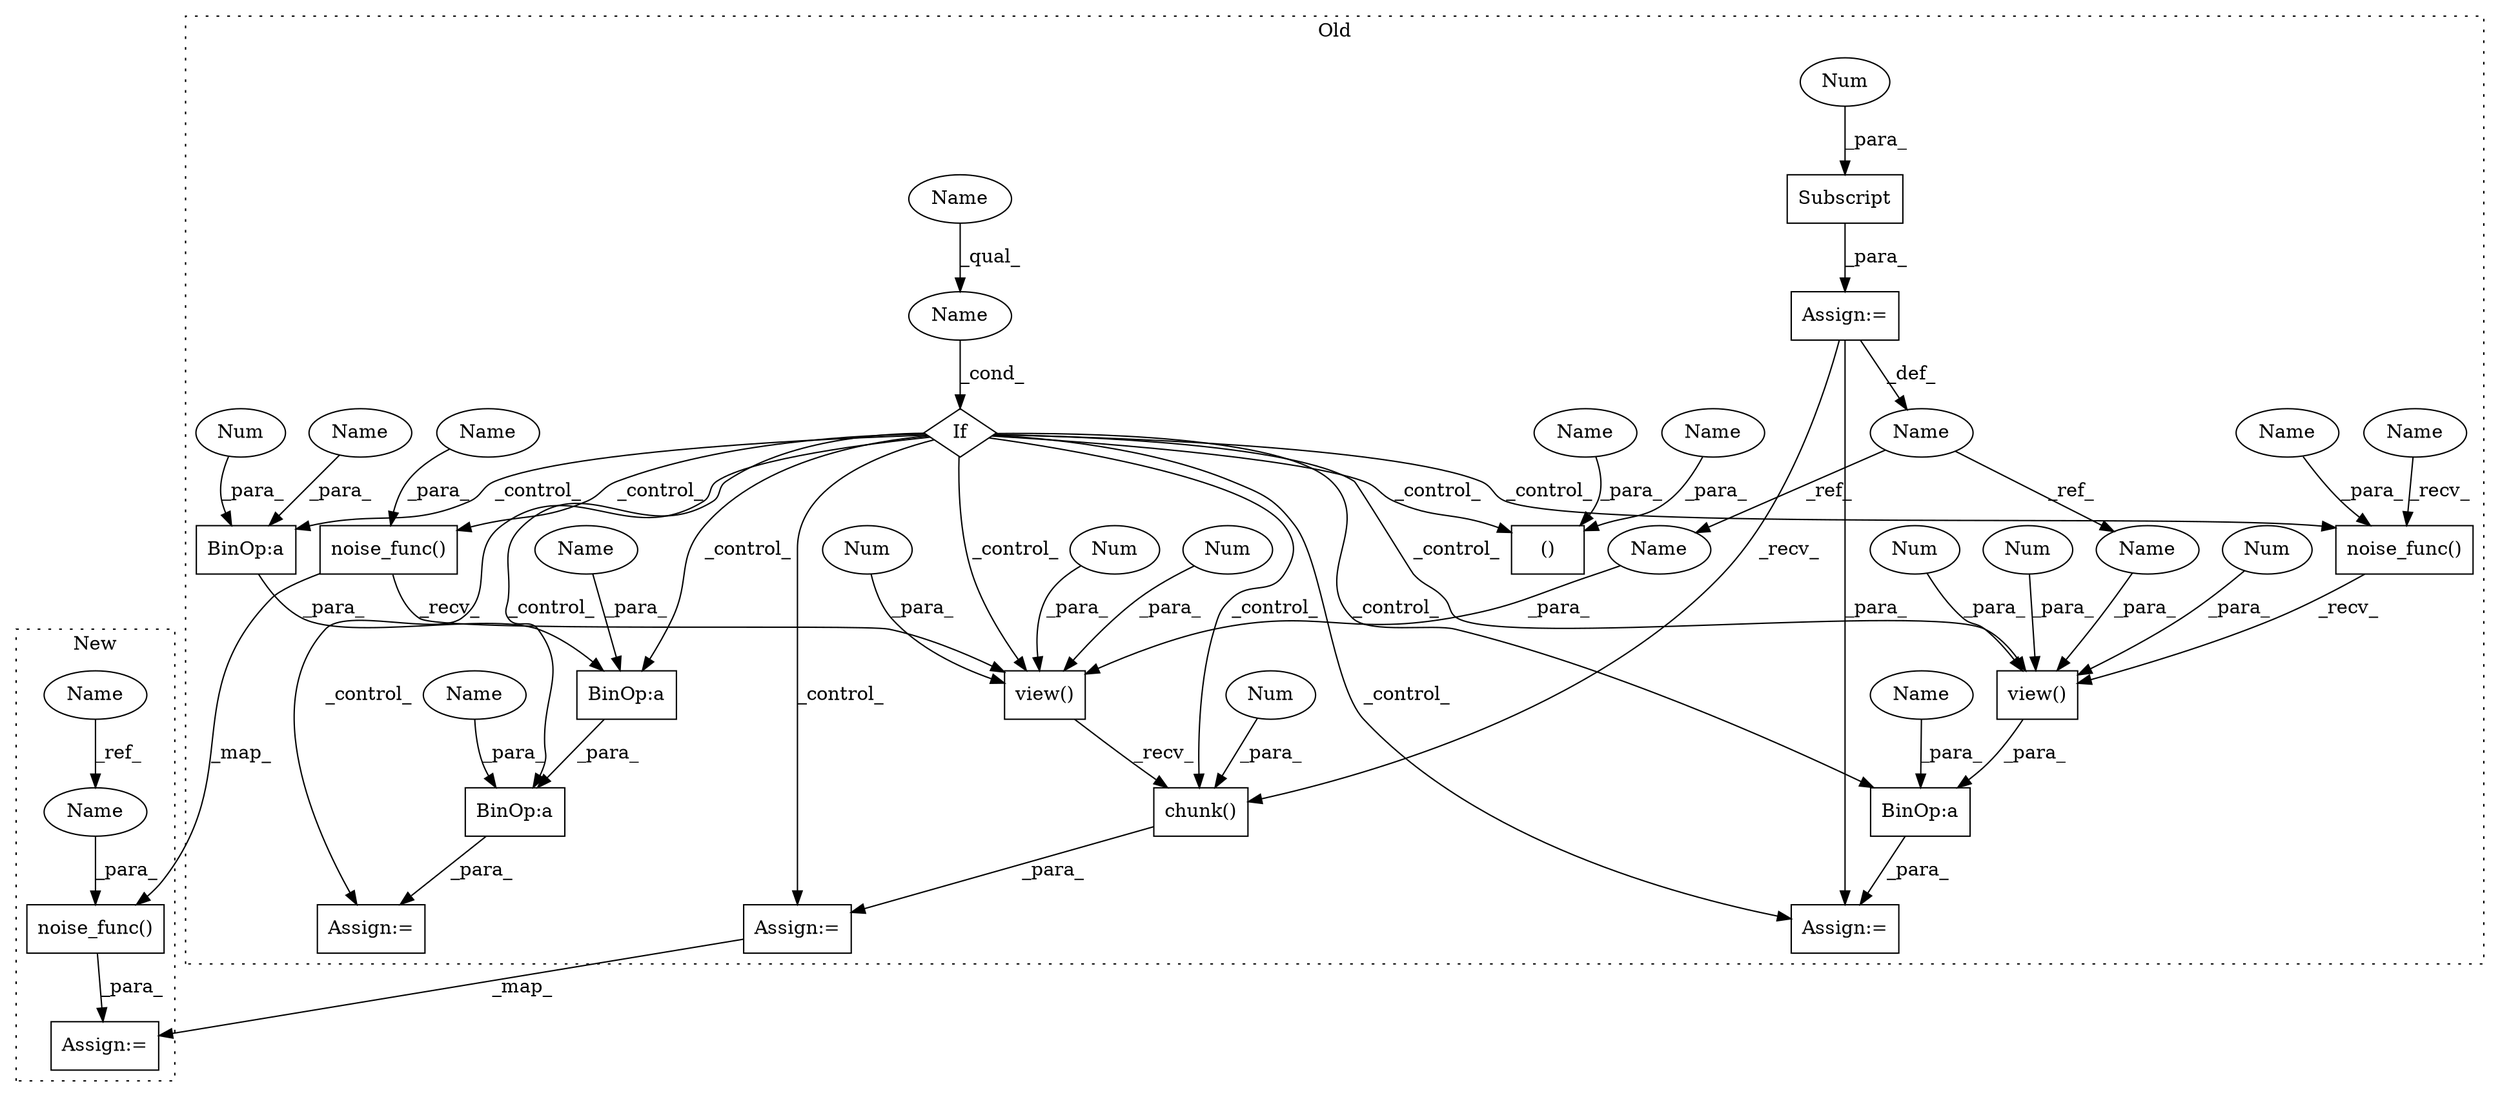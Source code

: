 digraph G {
subgraph cluster0 {
1 [label="noise_func()" a="75" s="3129,3156" l="16,1" shape="box"];
3 [label="If" a="96" s="3077" l="3" shape="diamond"];
4 [label="BinOp:a" a="82" s="3230" l="17" shape="box"];
5 [label="BinOp:a" a="82" s="3240" l="3" shape="box"];
6 [label="BinOp:a" a="82" s="3231" l="3" shape="box"];
7 [label="BinOp:a" a="82" s="3283" l="3" shape="box"];
9 [label="()" a="54" s="3120" l="6" shape="box"];
10 [label="view()" a="75" s="3129,3195" l="51,1" shape="box"];
11 [label="view()" a="75" s="3286,3335" l="34,1" shape="box"];
12 [label="Name" a="87" s="3017" l="5" shape="ellipse"];
13 [label="Name" a="87" s="3080" l="21" shape="ellipse"];
14 [label="chunk()" a="75" s="3129,3204" l="74,8" shape="box"];
15 [label="Num" a="76" s="3327" l="2" shape="ellipse"];
16 [label="Num" a="76" s="3203" l="1" shape="ellipse"];
17 [label="Num" a="76" s="3230" l="1" shape="ellipse"];
18 [label="Num" a="76" s="3194" l="1" shape="ellipse"];
19 [label="Num" a="76" s="3334" l="1" shape="ellipse"];
20 [label="Num" a="76" s="3191" l="1" shape="ellipse"];
21 [label="noise_func()" a="75" s="3286,3313" l="16,1" shape="box"];
22 [label="Num" a="76" s="3331" l="1" shape="ellipse"];
23 [label="Num" a="76" s="3187" l="2" shape="ellipse"];
24 [label="Assign:=" a="68" s="3022" l="3" shape="box"];
25 [label="Subscript" a="63" s="3025,0" l="13,0" shape="box"];
26 [label="Num" a="76" s="3036" l="1" shape="ellipse"];
27 [label="Assign:=" a="68" s="3279" l="3" shape="box"];
28 [label="Assign:=" a="68" s="3226" l="3" shape="box"];
29 [label="Assign:=" a="68" s="3120" l="9" shape="box"];
31 [label="Name" a="87" s="3115" l="5" shape="ellipse"];
32 [label="Name" a="87" s="3234" l="5" shape="ellipse"];
34 [label="Name" a="87" s="3320" l="5" shape="ellipse"];
35 [label="Name" a="87" s="3180" l="5" shape="ellipse"];
36 [label="Name" a="87" s="3080" l="4" shape="ellipse"];
37 [label="Name" a="87" s="3286" l="4" shape="ellipse"];
38 [label="Name" a="87" s="3145" l="11" shape="ellipse"];
39 [label="Name" a="87" s="3302" l="11" shape="ellipse"];
40 [label="Name" a="87" s="3122" l="4" shape="ellipse"];
41 [label="Name" a="87" s="3247" l="4" shape="ellipse"];
42 [label="Name" a="87" s="3282" l="1" shape="ellipse"];
43 [label="Name" a="87" s="3243" l="1" shape="ellipse"];
label = "Old";
style="dotted";
}
subgraph cluster1 {
2 [label="noise_func()" a="75" s="3020,3050" l="16,1" shape="box"];
8 [label="Name" a="87" s="2986" l="1" shape="ellipse"];
30 [label="Assign:=" a="68" s="3017" l="3" shape="box"];
33 [label="Name" a="87" s="3036" l="1" shape="ellipse"];
label = "New";
style="dotted";
}
1 -> 10 [label="_recv_"];
1 -> 2 [label="_map_"];
2 -> 30 [label="_para_"];
3 -> 5 [label="_control_"];
3 -> 6 [label="_control_"];
3 -> 14 [label="_control_"];
3 -> 11 [label="_control_"];
3 -> 27 [label="_control_"];
3 -> 4 [label="_control_"];
3 -> 1 [label="_control_"];
3 -> 10 [label="_control_"];
3 -> 7 [label="_control_"];
3 -> 28 [label="_control_"];
3 -> 29 [label="_control_"];
3 -> 9 [label="_control_"];
3 -> 21 [label="_control_"];
4 -> 28 [label="_para_"];
5 -> 4 [label="_para_"];
6 -> 5 [label="_para_"];
7 -> 27 [label="_para_"];
8 -> 33 [label="_ref_"];
10 -> 14 [label="_recv_"];
11 -> 7 [label="_para_"];
12 -> 34 [label="_ref_"];
12 -> 35 [label="_ref_"];
13 -> 3 [label="_cond_"];
14 -> 29 [label="_para_"];
15 -> 11 [label="_para_"];
16 -> 14 [label="_para_"];
17 -> 6 [label="_para_"];
18 -> 10 [label="_para_"];
19 -> 11 [label="_para_"];
20 -> 10 [label="_para_"];
21 -> 11 [label="_recv_"];
22 -> 11 [label="_para_"];
23 -> 10 [label="_para_"];
24 -> 27 [label="_para_"];
24 -> 12 [label="_def_"];
24 -> 14 [label="_recv_"];
25 -> 24 [label="_para_"];
26 -> 25 [label="_para_"];
29 -> 30 [label="_map_"];
31 -> 9 [label="_para_"];
32 -> 6 [label="_para_"];
33 -> 2 [label="_para_"];
34 -> 11 [label="_para_"];
35 -> 10 [label="_para_"];
36 -> 13 [label="_qual_"];
37 -> 21 [label="_recv_"];
38 -> 1 [label="_para_"];
39 -> 21 [label="_para_"];
40 -> 9 [label="_para_"];
41 -> 4 [label="_para_"];
42 -> 7 [label="_para_"];
43 -> 5 [label="_para_"];
}